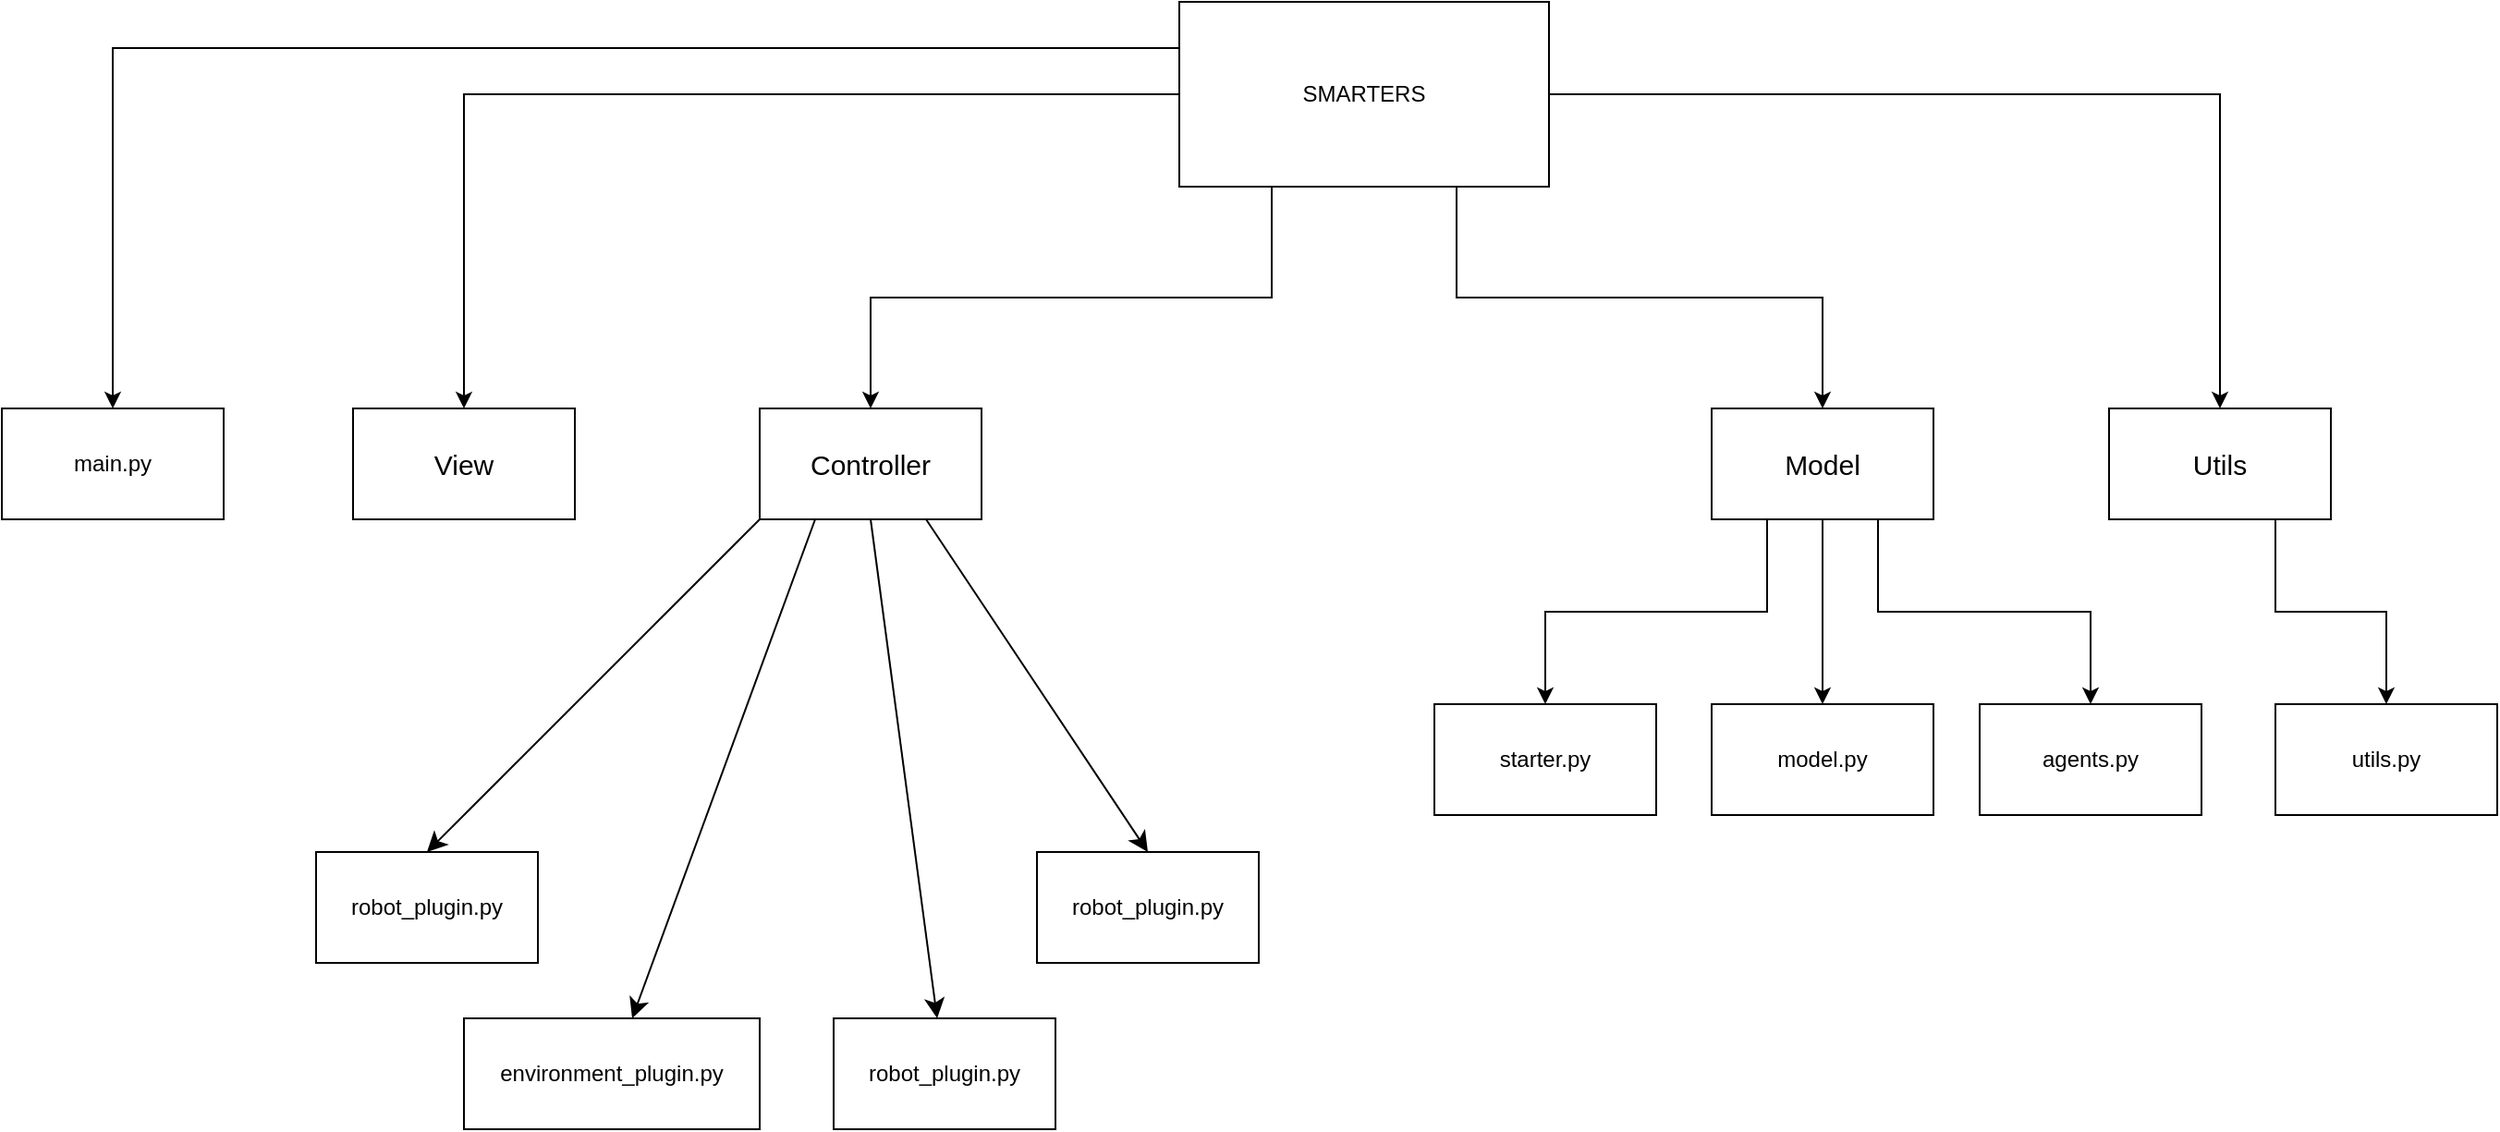 <mxfile version="24.7.16" pages="2">
  <diagram name="Page-1" id="9c096ad6-e400-ecc8-3e38-643d2caac077">
    <mxGraphModel dx="1354" dy="683" grid="1" gridSize="10" guides="1" tooltips="1" connect="1" arrows="1" fold="1" page="1" pageScale="1.5" pageWidth="1169" pageHeight="826" background="none" math="0" shadow="0">
      <root>
        <mxCell id="0" style=";html=1;" />
        <mxCell id="1" style=";html=1;" parent="0" />
        <mxCell id="fml_1uTsTQ9rJkjOGSwd-17" style="edgeStyle=orthogonalEdgeStyle;rounded=0;orthogonalLoop=1;jettySize=auto;html=1;exitX=1;exitY=0.5;exitDx=0;exitDy=0;entryX=0.5;entryY=0;entryDx=0;entryDy=0;" parent="1" source="fml_1uTsTQ9rJkjOGSwd-4" target="fml_1uTsTQ9rJkjOGSwd-11" edge="1">
          <mxGeometry relative="1" as="geometry" />
        </mxCell>
        <mxCell id="fml_1uTsTQ9rJkjOGSwd-18" style="edgeStyle=orthogonalEdgeStyle;rounded=0;orthogonalLoop=1;jettySize=auto;html=1;" parent="1" source="fml_1uTsTQ9rJkjOGSwd-4" target="fml_1uTsTQ9rJkjOGSwd-5" edge="1">
          <mxGeometry relative="1" as="geometry" />
        </mxCell>
        <mxCell id="fml_1uTsTQ9rJkjOGSwd-19" style="edgeStyle=orthogonalEdgeStyle;rounded=0;orthogonalLoop=1;jettySize=auto;html=1;entryX=0.5;entryY=0;entryDx=0;entryDy=0;exitX=0.25;exitY=1;exitDx=0;exitDy=0;" parent="1" source="fml_1uTsTQ9rJkjOGSwd-4" target="fml_1uTsTQ9rJkjOGSwd-9" edge="1">
          <mxGeometry relative="1" as="geometry" />
        </mxCell>
        <mxCell id="fml_1uTsTQ9rJkjOGSwd-20" style="edgeStyle=orthogonalEdgeStyle;rounded=0;orthogonalLoop=1;jettySize=auto;html=1;exitX=0.75;exitY=1;exitDx=0;exitDy=0;entryX=0.5;entryY=0;entryDx=0;entryDy=0;" parent="1" source="fml_1uTsTQ9rJkjOGSwd-4" target="fml_1uTsTQ9rJkjOGSwd-10" edge="1">
          <mxGeometry relative="1" as="geometry" />
        </mxCell>
        <mxCell id="fml_1uTsTQ9rJkjOGSwd-34" style="edgeStyle=orthogonalEdgeStyle;rounded=0;orthogonalLoop=1;jettySize=auto;html=1;exitX=0;exitY=0.25;exitDx=0;exitDy=0;entryX=0.5;entryY=0;entryDx=0;entryDy=0;" parent="1" source="fml_1uTsTQ9rJkjOGSwd-4" target="fml_1uTsTQ9rJkjOGSwd-32" edge="1">
          <mxGeometry relative="1" as="geometry" />
        </mxCell>
        <mxCell id="fml_1uTsTQ9rJkjOGSwd-4" value="SMARTERS" style="rounded=0;whiteSpace=wrap;html=1;" parent="1" vertex="1">
          <mxGeometry x="777" y="100" width="200" height="100" as="geometry" />
        </mxCell>
        <mxCell id="fml_1uTsTQ9rJkjOGSwd-5" value="&lt;font style=&quot;font-size: 15px;&quot;&gt;View&lt;/font&gt;" style="rounded=0;whiteSpace=wrap;html=1;" parent="1" vertex="1">
          <mxGeometry x="330" y="320" width="120" height="60" as="geometry" />
        </mxCell>
        <mxCell id="WCFu5IGgpydIr_E5InY5-5" style="edgeStyle=none;curved=1;rounded=0;orthogonalLoop=1;jettySize=auto;html=1;exitX=0;exitY=1;exitDx=0;exitDy=0;entryX=0.5;entryY=0;entryDx=0;entryDy=0;fontSize=12;startSize=8;endSize=8;" edge="1" parent="1" source="fml_1uTsTQ9rJkjOGSwd-9" target="fml_1uTsTQ9rJkjOGSwd-26">
          <mxGeometry relative="1" as="geometry" />
        </mxCell>
        <mxCell id="WCFu5IGgpydIr_E5InY5-6" style="edgeStyle=none;curved=1;rounded=0;orthogonalLoop=1;jettySize=auto;html=1;exitX=0.75;exitY=1;exitDx=0;exitDy=0;entryX=0.5;entryY=0;entryDx=0;entryDy=0;fontSize=12;startSize=8;endSize=8;" edge="1" parent="1" source="fml_1uTsTQ9rJkjOGSwd-9" target="WCFu5IGgpydIr_E5InY5-4">
          <mxGeometry relative="1" as="geometry" />
        </mxCell>
        <mxCell id="WCFu5IGgpydIr_E5InY5-7" style="edgeStyle=none;curved=1;rounded=0;orthogonalLoop=1;jettySize=auto;html=1;exitX=0.25;exitY=1;exitDx=0;exitDy=0;fontSize=12;startSize=8;endSize=8;" edge="1" parent="1" source="fml_1uTsTQ9rJkjOGSwd-9" target="fml_1uTsTQ9rJkjOGSwd-24">
          <mxGeometry relative="1" as="geometry" />
        </mxCell>
        <mxCell id="WCFu5IGgpydIr_E5InY5-8" style="edgeStyle=none;curved=1;rounded=0;orthogonalLoop=1;jettySize=auto;html=1;exitX=0.5;exitY=1;exitDx=0;exitDy=0;fontSize=12;startSize=8;endSize=8;" edge="1" parent="1" source="fml_1uTsTQ9rJkjOGSwd-9" target="WCFu5IGgpydIr_E5InY5-3">
          <mxGeometry relative="1" as="geometry" />
        </mxCell>
        <mxCell id="fml_1uTsTQ9rJkjOGSwd-9" value="&lt;font style=&quot;font-size: 15px;&quot;&gt;Controller&lt;/font&gt;" style="rounded=0;whiteSpace=wrap;html=1;" parent="1" vertex="1">
          <mxGeometry x="550" y="320" width="120" height="60" as="geometry" />
        </mxCell>
        <mxCell id="fml_1uTsTQ9rJkjOGSwd-39" style="edgeStyle=orthogonalEdgeStyle;rounded=0;orthogonalLoop=1;jettySize=auto;html=1;exitX=0.25;exitY=1;exitDx=0;exitDy=0;entryX=0.5;entryY=0;entryDx=0;entryDy=0;" parent="1" source="fml_1uTsTQ9rJkjOGSwd-10" target="fml_1uTsTQ9rJkjOGSwd-29" edge="1">
          <mxGeometry relative="1" as="geometry" />
        </mxCell>
        <mxCell id="fml_1uTsTQ9rJkjOGSwd-44" style="edgeStyle=orthogonalEdgeStyle;rounded=0;orthogonalLoop=1;jettySize=auto;html=1;exitX=0.75;exitY=1;exitDx=0;exitDy=0;" parent="1" source="fml_1uTsTQ9rJkjOGSwd-10" target="fml_1uTsTQ9rJkjOGSwd-42" edge="1">
          <mxGeometry relative="1" as="geometry" />
        </mxCell>
        <mxCell id="fml_1uTsTQ9rJkjOGSwd-46" style="edgeStyle=orthogonalEdgeStyle;rounded=0;orthogonalLoop=1;jettySize=auto;html=1;exitX=0.5;exitY=1;exitDx=0;exitDy=0;" parent="1" source="fml_1uTsTQ9rJkjOGSwd-10" target="fml_1uTsTQ9rJkjOGSwd-28" edge="1">
          <mxGeometry relative="1" as="geometry" />
        </mxCell>
        <mxCell id="fml_1uTsTQ9rJkjOGSwd-10" value="&lt;font style=&quot;font-size: 15px;&quot;&gt;Model&lt;/font&gt;" style="rounded=0;whiteSpace=wrap;html=1;" parent="1" vertex="1">
          <mxGeometry x="1065" y="320" width="120" height="60" as="geometry" />
        </mxCell>
        <mxCell id="fml_1uTsTQ9rJkjOGSwd-41" style="edgeStyle=orthogonalEdgeStyle;rounded=0;orthogonalLoop=1;jettySize=auto;html=1;exitX=0.75;exitY=1;exitDx=0;exitDy=0;entryX=0.5;entryY=0;entryDx=0;entryDy=0;" parent="1" source="fml_1uTsTQ9rJkjOGSwd-11" target="fml_1uTsTQ9rJkjOGSwd-30" edge="1">
          <mxGeometry relative="1" as="geometry" />
        </mxCell>
        <mxCell id="fml_1uTsTQ9rJkjOGSwd-11" value="&lt;font style=&quot;font-size: 15px;&quot;&gt;Utils&lt;/font&gt;" style="rounded=0;whiteSpace=wrap;html=1;" parent="1" vertex="1">
          <mxGeometry x="1280" y="320" width="120" height="60" as="geometry" />
        </mxCell>
        <mxCell id="fml_1uTsTQ9rJkjOGSwd-24" value="environment_plugin.py" style="rounded=0;whiteSpace=wrap;html=1;" parent="1" vertex="1">
          <mxGeometry x="390" y="650" width="160" height="60" as="geometry" />
        </mxCell>
        <mxCell id="fml_1uTsTQ9rJkjOGSwd-26" value="robot_plugin.py" style="rounded=0;whiteSpace=wrap;html=1;" parent="1" vertex="1">
          <mxGeometry x="310" y="560" width="120" height="60" as="geometry" />
        </mxCell>
        <mxCell id="fml_1uTsTQ9rJkjOGSwd-28" value="model.py" style="rounded=0;whiteSpace=wrap;html=1;" parent="1" vertex="1">
          <mxGeometry x="1065" y="480" width="120" height="60" as="geometry" />
        </mxCell>
        <mxCell id="fml_1uTsTQ9rJkjOGSwd-29" value="starter.py" style="rounded=0;whiteSpace=wrap;html=1;" parent="1" vertex="1">
          <mxGeometry x="915" y="480" width="120" height="60" as="geometry" />
        </mxCell>
        <mxCell id="fml_1uTsTQ9rJkjOGSwd-30" value="utils.py" style="rounded=0;whiteSpace=wrap;html=1;" parent="1" vertex="1">
          <mxGeometry x="1370" y="480" width="120" height="60" as="geometry" />
        </mxCell>
        <mxCell id="fml_1uTsTQ9rJkjOGSwd-32" value="main.py" style="rounded=0;whiteSpace=wrap;html=1;" parent="1" vertex="1">
          <mxGeometry x="140" y="320" width="120" height="60" as="geometry" />
        </mxCell>
        <mxCell id="fml_1uTsTQ9rJkjOGSwd-42" value="agents.py" style="rounded=0;whiteSpace=wrap;html=1;" parent="1" vertex="1">
          <mxGeometry x="1210" y="480" width="120" height="60" as="geometry" />
        </mxCell>
        <mxCell id="WCFu5IGgpydIr_E5InY5-3" value="robot_plugin.py" style="rounded=0;whiteSpace=wrap;html=1;" vertex="1" parent="1">
          <mxGeometry x="590" y="650" width="120" height="60" as="geometry" />
        </mxCell>
        <mxCell id="WCFu5IGgpydIr_E5InY5-4" value="robot_plugin.py" style="rounded=0;whiteSpace=wrap;html=1;" vertex="1" parent="1">
          <mxGeometry x="700" y="560" width="120" height="60" as="geometry" />
        </mxCell>
      </root>
    </mxGraphModel>
  </diagram>
  <diagram id="g5hBQPfE3MRKuSAoz0a9" name="Page-2">
    <mxGraphModel grid="1" page="1" gridSize="10" guides="1" tooltips="1" connect="1" arrows="1" fold="1" pageScale="1" pageWidth="850" pageHeight="1100" math="0" shadow="0">
      <root>
        <mxCell id="0" />
        <mxCell id="1" parent="0" />
      </root>
    </mxGraphModel>
  </diagram>
</mxfile>
